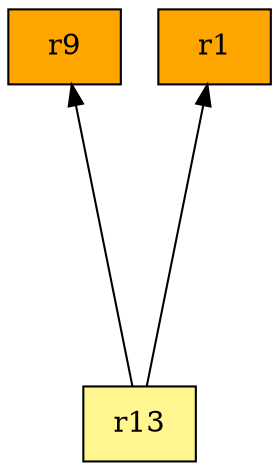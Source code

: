 digraph G {
rankdir=BT;ranksep="2.0";
"r9" [shape=record,fillcolor=orange,style=filled,label="{r9}"];
"r1" [shape=record,fillcolor=orange,style=filled,label="{r1}"];
"r13" [shape=record,fillcolor=khaki1,style=filled,label="{r13}"];
"r13" -> "r9"
"r13" -> "r1"
}